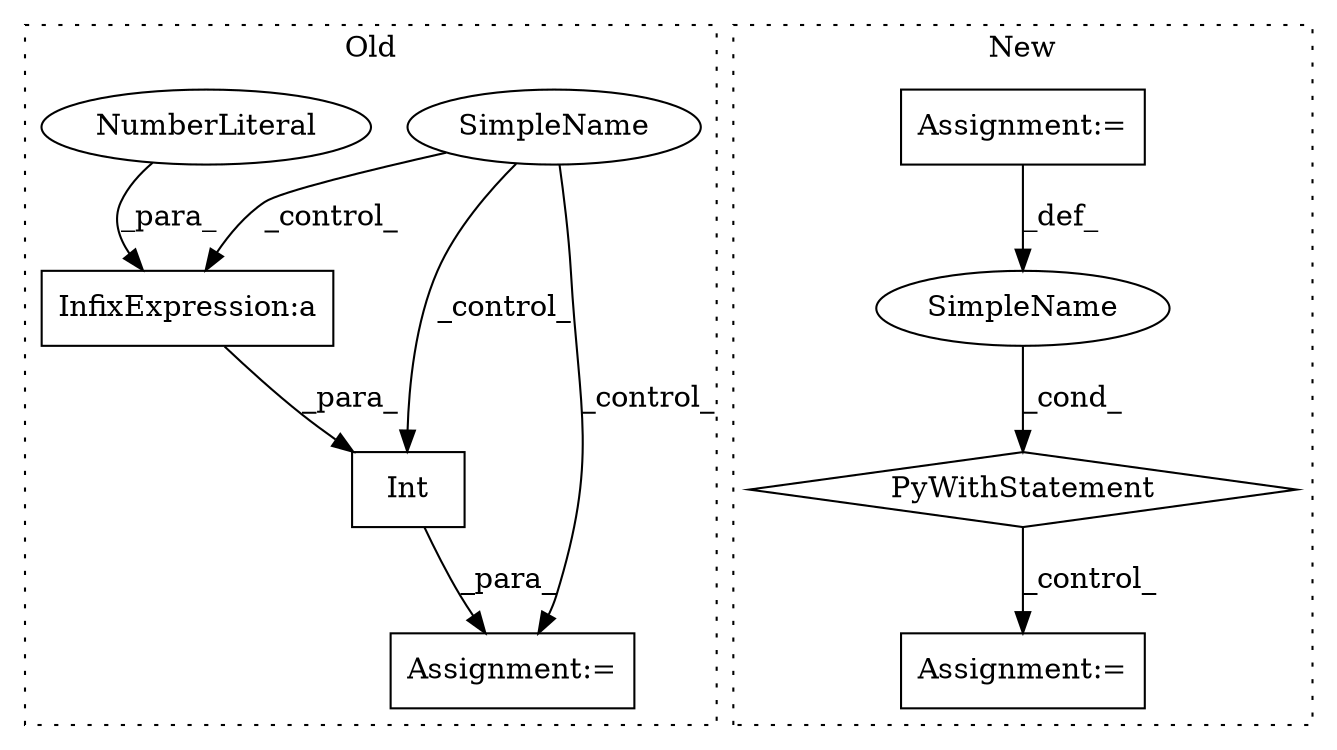 digraph G {
subgraph cluster0 {
1 [label="Int" a="32" s="4356,4390" l="4,1" shape="box"];
5 [label="Assignment:=" a="7" s="4355" l="1" shape="box"];
6 [label="SimpleName" a="42" s="" l="" shape="ellipse"];
8 [label="InfixExpression:a" a="27" s="4384" l="3" shape="box"];
9 [label="NumberLiteral" a="34" s="4387" l="2" shape="ellipse"];
label = "Old";
style="dotted";
}
subgraph cluster1 {
2 [label="PyWithStatement" a="104" s="3832,3910" l="10,2" shape="diamond"];
3 [label="Assignment:=" a="7" s="4009" l="1" shape="box"];
4 [label="SimpleName" a="42" s="" l="" shape="ellipse"];
7 [label="Assignment:=" a="7" s="3453" l="13" shape="box"];
label = "New";
style="dotted";
}
1 -> 5 [label="_para_"];
2 -> 3 [label="_control_"];
4 -> 2 [label="_cond_"];
6 -> 5 [label="_control_"];
6 -> 8 [label="_control_"];
6 -> 1 [label="_control_"];
7 -> 4 [label="_def_"];
8 -> 1 [label="_para_"];
9 -> 8 [label="_para_"];
}